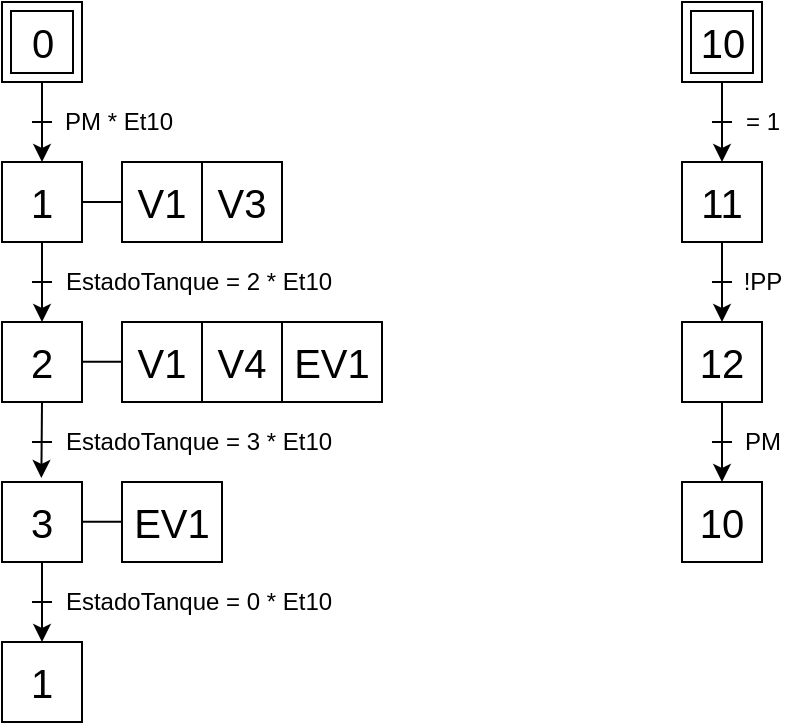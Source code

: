 <mxfile version="22.0.3" type="device">
  <diagram name="Página-1" id="8AGlXTyf6qhKJLY7l6IQ">
    <mxGraphModel dx="830" dy="498" grid="1" gridSize="5" guides="1" tooltips="1" connect="1" arrows="1" fold="1" page="1" pageScale="1" pageWidth="827" pageHeight="1169" math="0" shadow="0">
      <root>
        <mxCell id="0" />
        <mxCell id="1" parent="0" />
        <mxCell id="HCZACGInt_wmzSHM1FGN-8" style="edgeStyle=orthogonalEdgeStyle;rounded=0;orthogonalLoop=1;jettySize=auto;html=1;exitX=0.5;exitY=1;exitDx=0;exitDy=0;entryX=0.5;entryY=0;entryDx=0;entryDy=0;" edge="1" parent="1" source="HCZACGInt_wmzSHM1FGN-1" target="HCZACGInt_wmzSHM1FGN-4">
          <mxGeometry relative="1" as="geometry" />
        </mxCell>
        <mxCell id="HCZACGInt_wmzSHM1FGN-1" value="" style="whiteSpace=wrap;html=1;aspect=fixed;" vertex="1" parent="1">
          <mxGeometry x="100" y="160" width="40" height="40" as="geometry" />
        </mxCell>
        <mxCell id="HCZACGInt_wmzSHM1FGN-2" value="0" style="whiteSpace=wrap;html=1;aspect=fixed;fontSize=20;" vertex="1" parent="1">
          <mxGeometry x="104.5" y="164.5" width="31" height="31" as="geometry" />
        </mxCell>
        <mxCell id="HCZACGInt_wmzSHM1FGN-9" style="edgeStyle=orthogonalEdgeStyle;rounded=0;orthogonalLoop=1;jettySize=auto;html=1;exitX=0.5;exitY=1;exitDx=0;exitDy=0;entryX=0.5;entryY=0;entryDx=0;entryDy=0;" edge="1" parent="1" source="HCZACGInt_wmzSHM1FGN-4" target="HCZACGInt_wmzSHM1FGN-5">
          <mxGeometry relative="1" as="geometry" />
        </mxCell>
        <mxCell id="HCZACGInt_wmzSHM1FGN-4" value="1" style="whiteSpace=wrap;html=1;aspect=fixed;fontSize=20;" vertex="1" parent="1">
          <mxGeometry x="100" y="240" width="40" height="40" as="geometry" />
        </mxCell>
        <mxCell id="HCZACGInt_wmzSHM1FGN-5" value="2" style="whiteSpace=wrap;html=1;aspect=fixed;fontSize=20;horizontal=1;" vertex="1" parent="1">
          <mxGeometry x="100" y="320" width="40" height="40" as="geometry" />
        </mxCell>
        <mxCell id="HCZACGInt_wmzSHM1FGN-23" style="edgeStyle=orthogonalEdgeStyle;rounded=0;orthogonalLoop=1;jettySize=auto;html=1;exitX=0.5;exitY=1;exitDx=0;exitDy=0;entryX=0.5;entryY=0;entryDx=0;entryDy=0;" edge="1" parent="1" source="HCZACGInt_wmzSHM1FGN-6" target="HCZACGInt_wmzSHM1FGN-20">
          <mxGeometry relative="1" as="geometry" />
        </mxCell>
        <mxCell id="HCZACGInt_wmzSHM1FGN-6" value="&lt;font style=&quot;font-size: 20px;&quot;&gt;3&lt;/font&gt;" style="whiteSpace=wrap;html=1;aspect=fixed;" vertex="1" parent="1">
          <mxGeometry x="100" y="400" width="40" height="40" as="geometry" />
        </mxCell>
        <mxCell id="HCZACGInt_wmzSHM1FGN-10" style="edgeStyle=orthogonalEdgeStyle;rounded=0;orthogonalLoop=1;jettySize=auto;html=1;exitX=0.5;exitY=1;exitDx=0;exitDy=0;entryX=0.492;entryY=-0.05;entryDx=0;entryDy=0;entryPerimeter=0;" edge="1" parent="1" source="HCZACGInt_wmzSHM1FGN-5" target="HCZACGInt_wmzSHM1FGN-6">
          <mxGeometry relative="1" as="geometry" />
        </mxCell>
        <mxCell id="HCZACGInt_wmzSHM1FGN-12" value="&lt;font style=&quot;font-size: 20px;&quot;&gt;V1&lt;/font&gt;" style="rounded=0;whiteSpace=wrap;html=1;" vertex="1" parent="1">
          <mxGeometry x="160" y="240" width="40" height="40" as="geometry" />
        </mxCell>
        <mxCell id="HCZACGInt_wmzSHM1FGN-14" value="" style="endArrow=none;html=1;rounded=0;" edge="1" parent="1">
          <mxGeometry width="50" height="50" relative="1" as="geometry">
            <mxPoint x="115" y="220" as="sourcePoint" />
            <mxPoint x="125" y="220" as="targetPoint" />
          </mxGeometry>
        </mxCell>
        <mxCell id="HCZACGInt_wmzSHM1FGN-15" value="" style="endArrow=none;html=1;rounded=0;" edge="1" parent="1">
          <mxGeometry width="50" height="50" relative="1" as="geometry">
            <mxPoint x="115" y="300" as="sourcePoint" />
            <mxPoint x="125" y="300" as="targetPoint" />
          </mxGeometry>
        </mxCell>
        <mxCell id="HCZACGInt_wmzSHM1FGN-16" value="" style="endArrow=none;html=1;rounded=0;" edge="1" parent="1">
          <mxGeometry width="50" height="50" relative="1" as="geometry">
            <mxPoint x="115" y="380" as="sourcePoint" />
            <mxPoint x="125" y="380" as="targetPoint" />
          </mxGeometry>
        </mxCell>
        <mxCell id="HCZACGInt_wmzSHM1FGN-17" value="PM * Et10" style="text;html=1;align=center;verticalAlign=middle;resizable=0;points=[];autosize=1;strokeColor=none;fillColor=none;" vertex="1" parent="1">
          <mxGeometry x="120" y="205" width="75" height="30" as="geometry" />
        </mxCell>
        <mxCell id="HCZACGInt_wmzSHM1FGN-18" value="EstadoTanque = 2 * Et10" style="text;html=1;align=center;verticalAlign=middle;resizable=0;points=[];autosize=1;strokeColor=none;fillColor=none;" vertex="1" parent="1">
          <mxGeometry x="120" y="285" width="155" height="30" as="geometry" />
        </mxCell>
        <mxCell id="HCZACGInt_wmzSHM1FGN-19" value="EstadoTanque = 3 * Et10" style="text;html=1;align=center;verticalAlign=middle;resizable=0;points=[];autosize=1;strokeColor=none;fillColor=none;" vertex="1" parent="1">
          <mxGeometry x="120" y="365" width="155" height="30" as="geometry" />
        </mxCell>
        <mxCell id="HCZACGInt_wmzSHM1FGN-20" value="1" style="whiteSpace=wrap;html=1;aspect=fixed;fontSize=20;" vertex="1" parent="1">
          <mxGeometry x="100" y="480" width="40" height="40" as="geometry" />
        </mxCell>
        <mxCell id="HCZACGInt_wmzSHM1FGN-21" value="" style="endArrow=none;html=1;rounded=0;" edge="1" parent="1">
          <mxGeometry width="50" height="50" relative="1" as="geometry">
            <mxPoint x="115" y="460" as="sourcePoint" />
            <mxPoint x="125" y="460" as="targetPoint" />
          </mxGeometry>
        </mxCell>
        <mxCell id="HCZACGInt_wmzSHM1FGN-22" value="EstadoTanque = 0 * Et10" style="text;html=1;align=center;verticalAlign=middle;resizable=0;points=[];autosize=1;strokeColor=none;fillColor=none;" vertex="1" parent="1">
          <mxGeometry x="120" y="445" width="155" height="30" as="geometry" />
        </mxCell>
        <mxCell id="HCZACGInt_wmzSHM1FGN-27" value="" style="endArrow=none;html=1;rounded=0;exitX=1;exitY=0.5;exitDx=0;exitDy=0;entryX=0;entryY=0.5;entryDx=0;entryDy=0;" edge="1" parent="1" source="HCZACGInt_wmzSHM1FGN-4" target="HCZACGInt_wmzSHM1FGN-12">
          <mxGeometry width="50" height="50" relative="1" as="geometry">
            <mxPoint x="70" y="370" as="sourcePoint" />
            <mxPoint x="120" y="320" as="targetPoint" />
          </mxGeometry>
        </mxCell>
        <mxCell id="HCZACGInt_wmzSHM1FGN-29" value="&lt;font style=&quot;font-size: 20px;&quot;&gt;V3&lt;br&gt;&lt;/font&gt;" style="rounded=0;whiteSpace=wrap;html=1;" vertex="1" parent="1">
          <mxGeometry x="200" y="240" width="40" height="40" as="geometry" />
        </mxCell>
        <mxCell id="HCZACGInt_wmzSHM1FGN-30" value="&lt;font style=&quot;font-size: 20px;&quot;&gt;V1&lt;/font&gt;" style="rounded=0;whiteSpace=wrap;html=1;" vertex="1" parent="1">
          <mxGeometry x="160" y="320" width="40" height="40" as="geometry" />
        </mxCell>
        <mxCell id="HCZACGInt_wmzSHM1FGN-31" value="&lt;font style=&quot;font-size: 20px;&quot;&gt;V4&lt;br&gt;&lt;/font&gt;" style="rounded=0;whiteSpace=wrap;html=1;" vertex="1" parent="1">
          <mxGeometry x="200" y="320" width="40" height="40" as="geometry" />
        </mxCell>
        <mxCell id="HCZACGInt_wmzSHM1FGN-32" value="&lt;font style=&quot;font-size: 20px;&quot;&gt;EV1&lt;br&gt;&lt;/font&gt;" style="rounded=0;whiteSpace=wrap;html=1;" vertex="1" parent="1">
          <mxGeometry x="240" y="320" width="50" height="40" as="geometry" />
        </mxCell>
        <mxCell id="HCZACGInt_wmzSHM1FGN-33" value="&lt;font style=&quot;font-size: 20px;&quot;&gt;EV1&lt;br&gt;&lt;/font&gt;" style="rounded=0;whiteSpace=wrap;html=1;" vertex="1" parent="1">
          <mxGeometry x="160" y="400" width="50" height="40" as="geometry" />
        </mxCell>
        <mxCell id="HCZACGInt_wmzSHM1FGN-34" value="" style="endArrow=none;html=1;rounded=0;exitX=1;exitY=0.5;exitDx=0;exitDy=0;entryX=0;entryY=0.5;entryDx=0;entryDy=0;" edge="1" parent="1">
          <mxGeometry width="50" height="50" relative="1" as="geometry">
            <mxPoint x="140" y="339.86" as="sourcePoint" />
            <mxPoint x="160" y="339.86" as="targetPoint" />
          </mxGeometry>
        </mxCell>
        <mxCell id="HCZACGInt_wmzSHM1FGN-35" value="" style="endArrow=none;html=1;rounded=0;exitX=1;exitY=0.5;exitDx=0;exitDy=0;entryX=0;entryY=0.5;entryDx=0;entryDy=0;" edge="1" parent="1">
          <mxGeometry width="50" height="50" relative="1" as="geometry">
            <mxPoint x="140" y="419.86" as="sourcePoint" />
            <mxPoint x="160" y="419.86" as="targetPoint" />
          </mxGeometry>
        </mxCell>
        <mxCell id="HCZACGInt_wmzSHM1FGN-36" style="edgeStyle=orthogonalEdgeStyle;rounded=0;orthogonalLoop=1;jettySize=auto;html=1;exitX=0.5;exitY=1;exitDx=0;exitDy=0;entryX=0.5;entryY=0;entryDx=0;entryDy=0;" edge="1" parent="1" source="HCZACGInt_wmzSHM1FGN-37" target="HCZACGInt_wmzSHM1FGN-40">
          <mxGeometry relative="1" as="geometry" />
        </mxCell>
        <mxCell id="HCZACGInt_wmzSHM1FGN-37" value="" style="whiteSpace=wrap;html=1;aspect=fixed;" vertex="1" parent="1">
          <mxGeometry x="440" y="160" width="40" height="40" as="geometry" />
        </mxCell>
        <mxCell id="HCZACGInt_wmzSHM1FGN-38" value="10" style="whiteSpace=wrap;html=1;aspect=fixed;fontSize=20;" vertex="1" parent="1">
          <mxGeometry x="444.5" y="164.5" width="31" height="31" as="geometry" />
        </mxCell>
        <mxCell id="HCZACGInt_wmzSHM1FGN-39" style="edgeStyle=orthogonalEdgeStyle;rounded=0;orthogonalLoop=1;jettySize=auto;html=1;exitX=0.5;exitY=1;exitDx=0;exitDy=0;entryX=0.5;entryY=0;entryDx=0;entryDy=0;" edge="1" parent="1" source="HCZACGInt_wmzSHM1FGN-40" target="HCZACGInt_wmzSHM1FGN-41">
          <mxGeometry relative="1" as="geometry" />
        </mxCell>
        <mxCell id="HCZACGInt_wmzSHM1FGN-40" value="11" style="whiteSpace=wrap;html=1;aspect=fixed;fontSize=20;" vertex="1" parent="1">
          <mxGeometry x="440" y="240" width="40" height="40" as="geometry" />
        </mxCell>
        <mxCell id="HCZACGInt_wmzSHM1FGN-49" style="edgeStyle=orthogonalEdgeStyle;rounded=0;orthogonalLoop=1;jettySize=auto;html=1;exitX=0.5;exitY=1;exitDx=0;exitDy=0;entryX=0.5;entryY=0;entryDx=0;entryDy=0;" edge="1" parent="1" source="HCZACGInt_wmzSHM1FGN-41" target="HCZACGInt_wmzSHM1FGN-46">
          <mxGeometry relative="1" as="geometry" />
        </mxCell>
        <mxCell id="HCZACGInt_wmzSHM1FGN-41" value="12" style="whiteSpace=wrap;html=1;aspect=fixed;fontSize=20;horizontal=1;" vertex="1" parent="1">
          <mxGeometry x="440" y="320" width="40" height="40" as="geometry" />
        </mxCell>
        <mxCell id="HCZACGInt_wmzSHM1FGN-42" value="" style="endArrow=none;html=1;rounded=0;" edge="1" parent="1">
          <mxGeometry width="50" height="50" relative="1" as="geometry">
            <mxPoint x="455" y="220" as="sourcePoint" />
            <mxPoint x="465" y="220" as="targetPoint" />
          </mxGeometry>
        </mxCell>
        <mxCell id="HCZACGInt_wmzSHM1FGN-43" value="" style="endArrow=none;html=1;rounded=0;" edge="1" parent="1">
          <mxGeometry width="50" height="50" relative="1" as="geometry">
            <mxPoint x="455" y="300" as="sourcePoint" />
            <mxPoint x="465" y="300" as="targetPoint" />
          </mxGeometry>
        </mxCell>
        <mxCell id="HCZACGInt_wmzSHM1FGN-44" value="= 1" style="text;html=1;align=center;verticalAlign=middle;resizable=0;points=[];autosize=1;strokeColor=none;fillColor=none;" vertex="1" parent="1">
          <mxGeometry x="460" y="205" width="40" height="30" as="geometry" />
        </mxCell>
        <mxCell id="HCZACGInt_wmzSHM1FGN-45" value="!PP" style="text;html=1;align=center;verticalAlign=middle;resizable=0;points=[];autosize=1;strokeColor=none;fillColor=none;" vertex="1" parent="1">
          <mxGeometry x="460" y="285" width="40" height="30" as="geometry" />
        </mxCell>
        <mxCell id="HCZACGInt_wmzSHM1FGN-46" value="10" style="whiteSpace=wrap;html=1;aspect=fixed;fontSize=20;horizontal=1;" vertex="1" parent="1">
          <mxGeometry x="440" y="400" width="40" height="40" as="geometry" />
        </mxCell>
        <mxCell id="HCZACGInt_wmzSHM1FGN-47" value="" style="endArrow=none;html=1;rounded=0;" edge="1" parent="1">
          <mxGeometry width="50" height="50" relative="1" as="geometry">
            <mxPoint x="455" y="380" as="sourcePoint" />
            <mxPoint x="465" y="380" as="targetPoint" />
          </mxGeometry>
        </mxCell>
        <mxCell id="HCZACGInt_wmzSHM1FGN-48" value="PM" style="text;html=1;align=center;verticalAlign=middle;resizable=0;points=[];autosize=1;strokeColor=none;fillColor=none;" vertex="1" parent="1">
          <mxGeometry x="460" y="365" width="40" height="30" as="geometry" />
        </mxCell>
      </root>
    </mxGraphModel>
  </diagram>
</mxfile>
